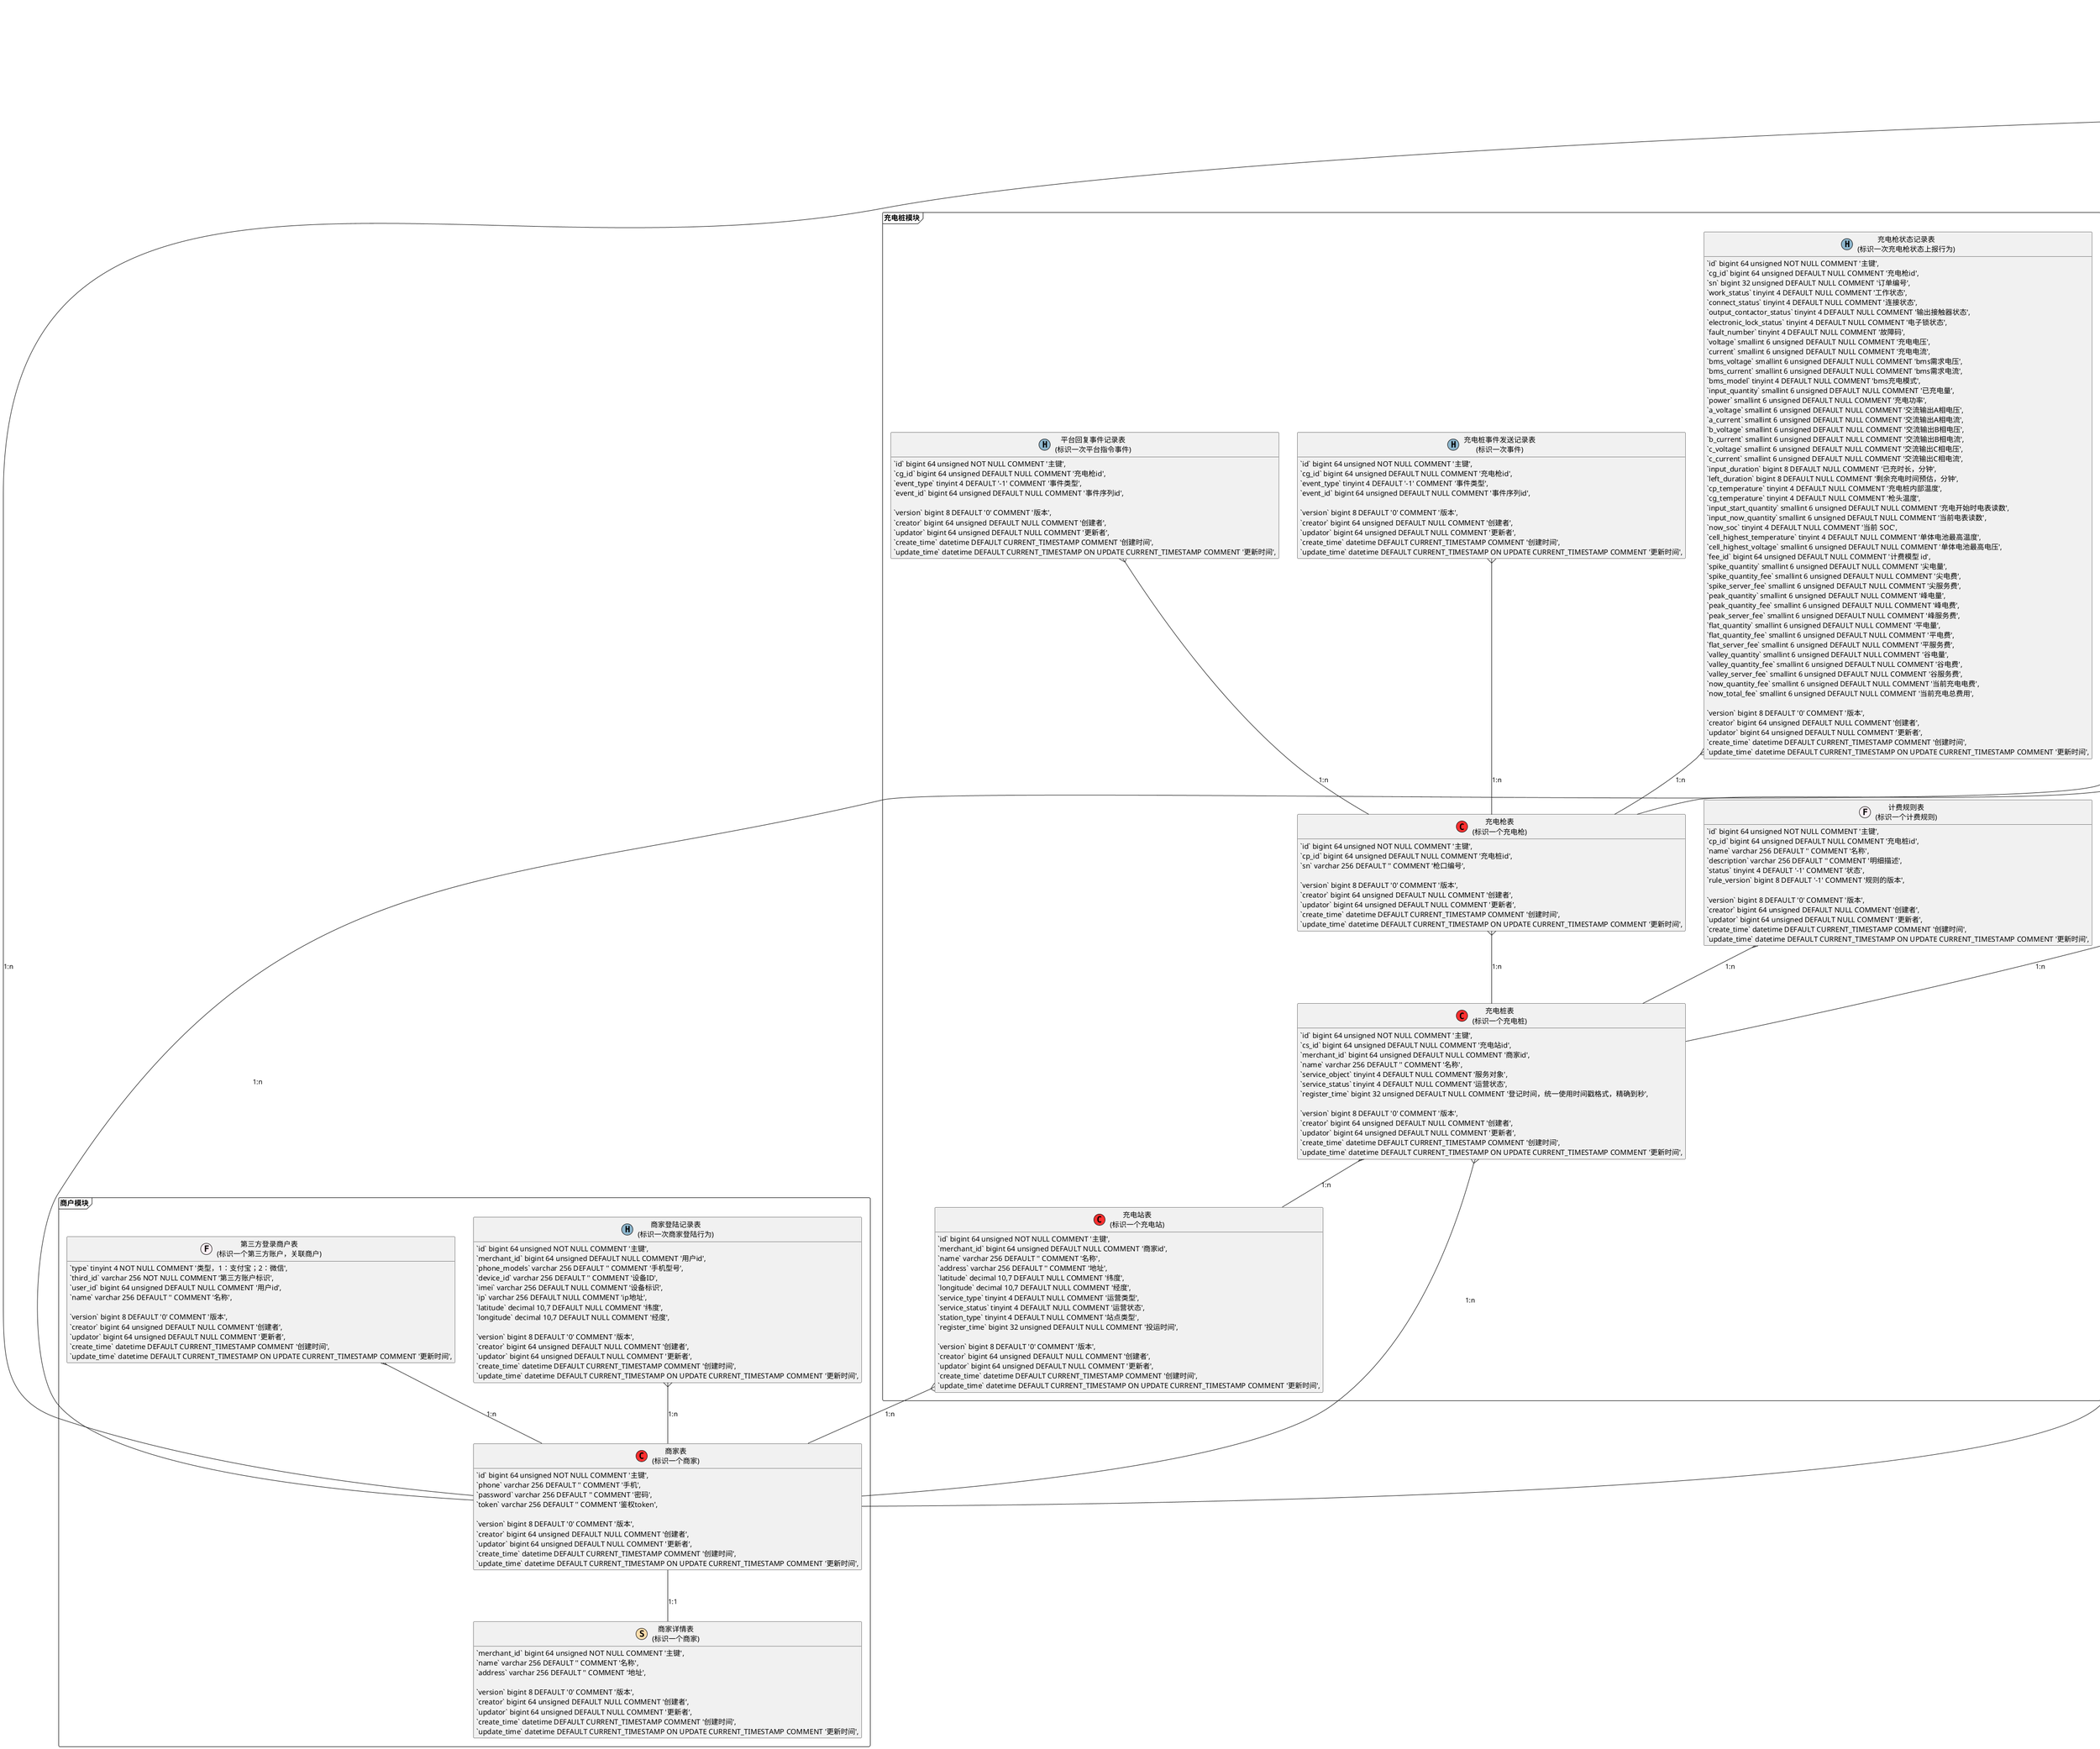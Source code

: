 @startuml

/'中心表'/
!define CenterTable(name,desc) class name as "desc" << (C,#FF3030) >>
/'子集表'/
!define SubsetTable(name,desc) class name as "desc" << (S,#FFDEAD) >>
/'子集-中心表'/
!define SubsetCenterTable(name,desc) class name as "desc" << (S,#FF3030) >>
/'功能表'/
!define FunctionTable(name,desc) class name as "desc" << (F,#FFF0F5) >>
/'关系表'/
!define RelationTable(name,desc) class name as "desc" << (R,#FAFAD2) >>

/'业务流程-中心表'/
!define BusinessCenterTable(name,desc) class name as "desc" << (B,#FF3030) >>
/'业务流程表'/
!define BusinessTable(name,desc) class name as "desc" << (B,#AB82FF) >>
/'行为表'/
!define BehaviourRecordTable(name,desc) class name as "desc" << (H,#8DB6CD) >>
/'验证表'/
!define VerificationTable(name,desc) class name as "desc" << (V,#B5B5B5) >>



!define varchar(x) varchar x
!define tinyint(x) tinyint x
!define smallint(x) smallint x
!define mediumint(x) mediumint x
!define int(x) bigint x
!define bigint(x) bigint x
!define decimal(x,y) decimal x,y

hide methods
hide stereotypes

package 充电桩模块 <<Frame>> {
    CenterTable(charge_gun, "充电枪表\n(标识一个充电枪)"){
        `id` bigint(64) unsigned NOT NULL COMMENT '主键',
        `cp_id` bigint(64) unsigned DEFAULT NULL COMMENT '充电桩id',
        `sn` varchar(256) DEFAULT '' COMMENT '枪口编号',

        `version` int(8) DEFAULT '0' COMMENT '版本',
        `creator` bigint(64) unsigned DEFAULT NULL COMMENT '创建者',
        `updator` bigint(64) unsigned DEFAULT NULL COMMENT '更新者',
        `create_time` datetime DEFAULT CURRENT_TIMESTAMP COMMENT '创建时间',
        `update_time` datetime DEFAULT CURRENT_TIMESTAMP ON UPDATE CURRENT_TIMESTAMP COMMENT '更新时间',
        PRIMARY KEY (`id`)
    }

    FunctionTable(fee_rule, "计费规则表\n(标识一个计费规则)"){
        `id` bigint(64) unsigned NOT NULL COMMENT '主键',
        `cp_id` bigint(64) unsigned DEFAULT NULL COMMENT '充电桩id',
        `name` varchar(256) DEFAULT '' COMMENT '名称',
        `description` varchar(256) DEFAULT '' COMMENT '明细描述',
        `status` tinyint(4) DEFAULT '-1' COMMENT '状态',
        `rule_version` int(8) DEFAULT '-1' COMMENT '规则的版本',

        `version` int(8) DEFAULT '0' COMMENT '版本',
        `creator` bigint(64) unsigned DEFAULT NULL COMMENT '创建者',
        `updator` bigint(64) unsigned DEFAULT NULL COMMENT '更新者',
        `create_time` datetime DEFAULT CURRENT_TIMESTAMP COMMENT '创建时间',
        `update_time` datetime DEFAULT CURRENT_TIMESTAMP ON UPDATE CURRENT_TIMESTAMP COMMENT '更新时间',
        PRIMARY KEY (`id`)
    }

    BehaviourRecordTable(cg_event_record, "充电桩事件发送记录表\n(标识一次事件)"){
        `id` bigint(64) unsigned NOT NULL COMMENT '主键',
        `cg_id` bigint(64) unsigned DEFAULT NULL COMMENT '充电枪id',
        `event_type` tinyint(4) DEFAULT '-1' COMMENT '事件类型',
        `event_id` bigint(64) unsigned DEFAULT NULL COMMENT '事件序列id',

        `version` int(8) DEFAULT '0' COMMENT '版本',
        `creator` bigint(64) unsigned DEFAULT NULL COMMENT '创建者',
        `updator` bigint(64) unsigned DEFAULT NULL COMMENT '更新者',
        `create_time` datetime DEFAULT CURRENT_TIMESTAMP COMMENT '创建时间',
        `update_time` datetime DEFAULT CURRENT_TIMESTAMP ON UPDATE CURRENT_TIMESTAMP COMMENT '更新时间',
        PRIMARY KEY (`id`)
    }

    BehaviourRecordTable(cg_server_event_record, "平台回复事件记录表\n(标识一次平台指令事件)"){
        `id` bigint(64) unsigned NOT NULL COMMENT '主键',
        `cg_id` bigint(64) unsigned DEFAULT NULL COMMENT '充电枪id',
        `event_type` tinyint(4) DEFAULT '-1' COMMENT '事件类型',
        `event_id` bigint(64) unsigned DEFAULT NULL COMMENT '事件序列id',

        `version` int(8) DEFAULT '0' COMMENT '版本',
        `creator` bigint(64) unsigned DEFAULT NULL COMMENT '创建者',
        `updator` bigint(64) unsigned DEFAULT NULL COMMENT '更新者',
        `create_time` datetime DEFAULT CURRENT_TIMESTAMP COMMENT '创建时间',
        `update_time` datetime DEFAULT CURRENT_TIMESTAMP ON UPDATE CURRENT_TIMESTAMP COMMENT '更新时间',
        PRIMARY KEY (`id`)
    }

    BehaviourRecordTable(cg_status, "充电枪状态记录表\n(标识一次充电枪状态上报行为)"){
        `id` bigint(64) unsigned NOT NULL COMMENT '主键',
        `cg_id` bigint(64) unsigned DEFAULT NULL COMMENT '充电枪id',
        `sn` bigint(32) unsigned DEFAULT NULL COMMENT '订单编号',
        `work_status` tinyint(4) DEFAULT NULL COMMENT '工作状态',
        `connect_status` tinyint(4) DEFAULT NULL COMMENT '连接状态',
        `output_contactor_status` tinyint(4) DEFAULT NULL COMMENT '输出接触器状态',
        `electronic_lock_status` tinyint(4) DEFAULT NULL COMMENT '电子锁状态',
        `fault_number` tinyint(4) DEFAULT NULL COMMENT '故障码',
        `voltage` smallint(6) unsigned DEFAULT NULL COMMENT '充电电压',
        `current` smallint(6) unsigned DEFAULT NULL COMMENT '充电电流',
        `bms_voltage` smallint(6) unsigned DEFAULT NULL COMMENT 'bms需求电压',
        `bms_current` smallint(6) unsigned DEFAULT NULL COMMENT 'bms需求电流',
        `bms_model` tinyint(4) DEFAULT NULL COMMENT 'bms充电模式',
        `input_quantity` smallint(6) unsigned DEFAULT NULL COMMENT '已充电量',
        `power` smallint(6) unsigned DEFAULT NULL COMMENT '充电功率',
        `a_voltage` smallint(6) unsigned DEFAULT NULL COMMENT '交流输出A相电压',
        `a_current` smallint(6) unsigned DEFAULT NULL COMMENT '交流输出A相电流',
        `b_voltage` smallint(6) unsigned DEFAULT NULL COMMENT '交流输出B相电压',
        `b_current` smallint(6) unsigned DEFAULT NULL COMMENT '交流输出B相电流',
        `c_voltage` smallint(6) unsigned DEFAULT NULL COMMENT '交流输出C相电压',
        `c_current` smallint(6) unsigned DEFAULT NULL COMMENT '交流输出C相电流',
        `input_duration` int(8) DEFAULT NULL COMMENT '已充时长，分钟',
        `left_duration` int(8) DEFAULT NULL COMMENT '剩余充电时间预估，分钟',
        `cp_temperature` tinyint(4) DEFAULT NULL COMMENT '充电桩内部温度',
        `cg_temperature` tinyint(4) DEFAULT NULL COMMENT '枪头温度',
        `input_start_quantity` smallint(6) unsigned DEFAULT NULL COMMENT '充电开始时电表读数',
        `input_now_quantity` smallint(6) unsigned DEFAULT NULL COMMENT '当前电表读数',
        `now_soc` tinyint(4) DEFAULT NULL COMMENT '当前 SOC',
        `cell_highest_temperature` tinyint(4) DEFAULT NULL COMMENT '单体电池最高温度',
        `cell_highest_voltage` smallint(6) unsigned DEFAULT NULL COMMENT '单体电池最高电压',
        `fee_id` bigint(64) unsigned DEFAULT NULL COMMENT '计费模型 id',
        `spike_quantity` smallint(6) unsigned DEFAULT NULL COMMENT '尖电量',
        `spike_quantity_fee` smallint(6) unsigned DEFAULT NULL COMMENT '尖电费',
        `spike_server_fee` smallint(6) unsigned DEFAULT NULL COMMENT '尖服务费',
        `peak_quantity` smallint(6) unsigned DEFAULT NULL COMMENT '峰电量',
        `peak_quantity_fee` smallint(6) unsigned DEFAULT NULL COMMENT '峰电费',
        `peak_server_fee` smallint(6) unsigned DEFAULT NULL COMMENT '峰服务费',
        `flat_quantity` smallint(6) unsigned DEFAULT NULL COMMENT '平电量',
        `flat_quantity_fee` smallint(6) unsigned DEFAULT NULL COMMENT '平电费',
        `flat_server_fee` smallint(6) unsigned DEFAULT NULL COMMENT '平服务费',
        `valley_quantity` smallint(6) unsigned DEFAULT NULL COMMENT '谷电量',
        `valley_quantity_fee` smallint(6) unsigned DEFAULT NULL COMMENT '谷电费',
        `valley_server_fee` smallint(6) unsigned DEFAULT NULL COMMENT '谷服务费',
        `now_quantity_fee` smallint(6) unsigned DEFAULT NULL COMMENT '当前充电电费',
        `now_total_fee` smallint(6) unsigned DEFAULT NULL COMMENT '当前充电总费用',

        `version` int(8) DEFAULT '0' COMMENT '版本',
        `creator` bigint(64) unsigned DEFAULT NULL COMMENT '创建者',
        `updator` bigint(64) unsigned DEFAULT NULL COMMENT '更新者',
        `create_time` datetime DEFAULT CURRENT_TIMESTAMP COMMENT '创建时间',
        `update_time` datetime DEFAULT CURRENT_TIMESTAMP ON UPDATE CURRENT_TIMESTAMP COMMENT '更新时间',
        PRIMARY KEY (`id`)
    }

    CenterTable(charge_pile, "充电桩表\n(标识一个充电桩)"){
        `id` bigint(64) unsigned NOT NULL COMMENT '主键',
        `cs_id` bigint(64) unsigned DEFAULT NULL COMMENT '充电站id',
        `merchant_id` bigint(64) unsigned DEFAULT NULL COMMENT '商家id',
        `name` varchar(256) DEFAULT '' COMMENT '名称',
        `service_object` tinyint(4) DEFAULT NULL COMMENT '服务对象',
        `service_status` tinyint(4) DEFAULT NULL COMMENT '运营状态',
        `register_time` int(32) unsigned DEFAULT NULL COMMENT '登记时间，统一使用时间戳格式，精确到秒',

        `version` int(8) DEFAULT '0' COMMENT '版本',
        `creator` bigint(64) unsigned DEFAULT NULL COMMENT '创建者',
        `updator` bigint(64) unsigned DEFAULT NULL COMMENT '更新者',
        `create_time` datetime DEFAULT CURRENT_TIMESTAMP COMMENT '创建时间',
        `update_time` datetime DEFAULT CURRENT_TIMESTAMP ON UPDATE CURRENT_TIMESTAMP COMMENT '更新时间',
        PRIMARY KEY (`id`)
    }


    CenterTable(charge_station, "充电站表\n(标识一个充电站)"){
        `id` bigint(64) unsigned NOT NULL COMMENT '主键',
        `merchant_id` bigint(64) unsigned DEFAULT NULL COMMENT '商家id',
        `name` varchar(256) DEFAULT '' COMMENT '名称',
        `address` varchar(256) DEFAULT '' COMMENT '地址',
        `latitude` decimal(10,7) DEFAULT NULL COMMENT '纬度',
        `longitude` decimal(10,7) DEFAULT NULL COMMENT '经度',
        `service_type` tinyint(4) DEFAULT NULL COMMENT '运营类型',
        `service_status` tinyint(4) DEFAULT NULL COMMENT '运营状态',
        `station_type` tinyint(4) DEFAULT NULL COMMENT '站点类型',
        `register_time` int(32) unsigned DEFAULT NULL COMMENT '投运时间',

        `version` int(8) DEFAULT '0' COMMENT '版本',
        `creator` bigint(64) unsigned DEFAULT NULL COMMENT '创建者',
        `updator` bigint(64) unsigned DEFAULT NULL COMMENT '更新者',
        `create_time` datetime DEFAULT CURRENT_TIMESTAMP COMMENT '创建时间',
        `update_time` datetime DEFAULT CURRENT_TIMESTAMP ON UPDATE CURRENT_TIMESTAMP COMMENT '更新时间',
        PRIMARY KEY (`id`)
    }
}



package 商户模块 <<Frame>> {
    CenterTable(merchant, "商家表\n(标识一个商家)"){
        `id` bigint(64) unsigned NOT NULL COMMENT '主键',
        `phone` varchar(256) DEFAULT '' COMMENT '手机',
        `password` varchar(256) DEFAULT '' COMMENT '密码',
        `token` varchar(256) DEFAULT '' COMMENT '鉴权token',

        `version` int(8) DEFAULT '0' COMMENT '版本',
        `creator` bigint(64) unsigned DEFAULT NULL COMMENT '创建者',
        `updator` bigint(64) unsigned DEFAULT NULL COMMENT '更新者',
        `create_time` datetime DEFAULT CURRENT_TIMESTAMP COMMENT '创建时间',
        `update_time` datetime DEFAULT CURRENT_TIMESTAMP ON UPDATE CURRENT_TIMESTAMP COMMENT '更新时间',
        PRIMARY KEY (`id`)
    }

    SubsetTable(merchant_detail, "商家详情表\n(标识一个商家)"){
        `merchant_id` bigint(64) unsigned NOT NULL COMMENT '主键',
        `name` varchar(256) DEFAULT '' COMMENT '名称',
        `address` varchar(256) DEFAULT '' COMMENT '地址',

        `version` int(8) DEFAULT '0' COMMENT '版本',
        `creator` bigint(64) unsigned DEFAULT NULL COMMENT '创建者',
        `updator` bigint(64) unsigned DEFAULT NULL COMMENT '更新者',
        `create_time` datetime DEFAULT CURRENT_TIMESTAMP COMMENT '创建时间',
        `update_time` datetime DEFAULT CURRENT_TIMESTAMP ON UPDATE CURRENT_TIMESTAMP COMMENT '更新时间',
        PRIMARY KEY (`merchant_id`)
    }

    BehaviourRecordTable(merchant_login_record, "商家登陆记录表\n(标识一次商家登陆行为)"){
        `id` bigint(64) unsigned NOT NULL COMMENT '主键',
        `merchant_id` bigint(64) unsigned DEFAULT NULL COMMENT '用户id',
        `phone_models` varchar(256) DEFAULT '' COMMENT '手机型号',
        `device_id` varchar(256) DEFAULT '' COMMENT '设备ID',
        `imei` varchar(256) DEFAULT NULL COMMENT '设备标识',
        `ip` varchar(256) DEFAULT NULL COMMENT 'ip地址',
        `latitude` decimal(10,7) DEFAULT NULL COMMENT '纬度',
        `longitude` decimal(10,7) DEFAULT NULL COMMENT '经度',

        `version` int(8) DEFAULT '0' COMMENT '版本',
        `creator` bigint(64) unsigned DEFAULT NULL COMMENT '创建者',
        `updator` bigint(64) unsigned DEFAULT NULL COMMENT '更新者',
        `create_time` datetime DEFAULT CURRENT_TIMESTAMP COMMENT '创建时间',
        `update_time` datetime DEFAULT CURRENT_TIMESTAMP ON UPDATE CURRENT_TIMESTAMP COMMENT '更新时间',
        PRIMARY KEY (`id`)
    }

    FunctionTable(merchant_third, "第三方登录商户表\n(标识一个第三方账户，关联商户)"){
        `type` tinyint(4) NOT NULL COMMENT '类型，1：支付宝；2：微信',
        `third_id` varchar(256) NOT NULL COMMENT '第三方账户标识',
        `user_id` bigint(64) unsigned DEFAULT NULL COMMENT '用户id',
        `name` varchar(256) DEFAULT '' COMMENT '名称',

        `version` int(8) DEFAULT '0' COMMENT '版本',
        `creator` bigint(64) unsigned DEFAULT NULL COMMENT '创建者',
        `updator` bigint(64) unsigned DEFAULT NULL COMMENT '更新者',
        `create_time` datetime DEFAULT CURRENT_TIMESTAMP COMMENT '创建时间',
        `update_time` datetime DEFAULT CURRENT_TIMESTAMP ON UPDATE CURRENT_TIMESTAMP COMMENT '更新时间',
        PRIMARY KEY (`type`,`third_id`)
    }
}

package 用户模块 <<Frame>> {
    CenterTable(user, "用户表\n(标识一个用户)"){
        `id` bigint(64) unsigned NOT NULL COMMENT '主键',
        `type` tinyint(4) DEFAULT '-1' COMMENT '用户类型,0:个人用户；1：企业用户；-1：未知',
        `phone` varchar(256) DEFAULT '' COMMENT '手机',
        `password` varchar(256) DEFAULT '' COMMENT '密码',
        `status` tinyint(4) DEFAULT NULL COMMENT '状态',
        `token` varchar(256) DEFAULT '' COMMENT '鉴权token',

        `version` int(8) DEFAULT '0' COMMENT '版本',
        `creator` bigint(64) unsigned DEFAULT NULL COMMENT '创建者',
        `updator` bigint(64) unsigned DEFAULT NULL COMMENT '更新者',
        `create_time` datetime DEFAULT CURRENT_TIMESTAMP COMMENT '创建时间',
        `update_time` datetime DEFAULT CURRENT_TIMESTAMP ON UPDATE CURRENT_TIMESTAMP COMMENT '更新时间',
        PRIMARY KEY (`id`)
    }

    SubsetTable(user_detail, "用户详情表\n(标识一个用户)"){
        `user_id` bigint(64) unsigned NOT NULL COMMENT '主键，等同于user表的id',
        `group_id` bigint(64) unsigned DEFAULT NULL COMMENT '团体所属',
        `name` varchar(256) DEFAULT '' COMMENT '姓名、企业名',
        `nick_name` varchar(256) DEFAULT '' COMMENT '昵称',
        `id_number` varchar(256) DEFAULT '' COMMENT '身份证号',
        `sex` tinyint(4) DEFAULT '-1' COMMENT '性别,0:女；1：男；-1：未知',

        `version` int(8) DEFAULT '0' COMMENT '版本',
        `creator` bigint(64) unsigned DEFAULT NULL COMMENT '创建者',
        `updator` bigint(64) unsigned DEFAULT NULL COMMENT '更新者',
        `create_time` datetime DEFAULT CURRENT_TIMESTAMP COMMENT '创建时间',
        `update_time` datetime DEFAULT CURRENT_TIMESTAMP ON UPDATE CURRENT_TIMESTAMP COMMENT '更新时间',
        PRIMARY KEY (`user_id`)
    }

    FunctionTable(user_third, "第三方登录用户表\n(标识一个第三方账户，关联用户)"){
        `type` tinyint(4) NOT NULL COMMENT '类型，1：支付宝；2：微信',
        `third_id` varchar(256) NOT NULL COMMENT '第三方账户标识',
        `user_id` bigint(64) unsigned DEFAULT NULL COMMENT '用户id',
        `name` varchar(256) DEFAULT NULL COMMENT '第三方账户姓名',

        `version` int(8) DEFAULT '0' COMMENT '版本',
        `creator` bigint(64) unsigned DEFAULT NULL COMMENT '创建者',
        `updator` bigint(64) unsigned DEFAULT NULL COMMENT '更新者',
        `create_time` datetime DEFAULT CURRENT_TIMESTAMP COMMENT '创建时间',
        `update_time` datetime DEFAULT CURRENT_TIMESTAMP ON UPDATE CURRENT_TIMESTAMP COMMENT '更新时间',
        PRIMARY KEY (`type`,`third_id`)
    }

    BehaviourRecordTable(user_login_record, "用户登陆记录表\n(标识一次用户登陆行为)"){
        `id` bigint(64) unsigned NOT NULL COMMENT '主键',
        `user_id` bigint(64) unsigned DEFAULT NULL COMMENT '用户id',
        `phone_models` varchar(256) DEFAULT '' COMMENT '手机型号',
        `device_id` varchar(256) DEFAULT '' COMMENT '设备ID',
        `imei` varchar(256) DEFAULT NULL COMMENT '设备标识',
        `ip` varchar(256) DEFAULT NULL COMMENT 'ip地址',
        `latitude` decimal(10,7) DEFAULT NULL COMMENT '纬度',
        `longitude` decimal(10,7) DEFAULT NULL COMMENT '经度',

        `version` int(8) DEFAULT '0' COMMENT '版本',
        `creator` bigint(64) unsigned DEFAULT NULL COMMENT '创建者',
        `updator` bigint(64) unsigned DEFAULT NULL COMMENT '更新者',
        `create_time` datetime DEFAULT CURRENT_TIMESTAMP COMMENT '创建时间',
        `update_time` datetime DEFAULT CURRENT_TIMESTAMP ON UPDATE CURRENT_TIMESTAMP COMMENT '更新时间',
        PRIMARY KEY (`id`)
    }

    CenterTable(car, "车辆表\n(标识一个车辆)"){
        `id` bigint(64) unsigned NOT NULL COMMENT '主键',
        `user_id` bigint(64) unsigned DEFAULT NULL COMMENT '用户id',
        `vin` varchar(256) DEFAULT '' COMMENT 'vin码',
        `license_number` varchar(256) DEFAULT '' COMMENT '车辆号码',
        `self_number` varchar(256) DEFAULT '' COMMENT '自编号',
        `brand` varchar(256) DEFAULT '' COMMENT '品牌',
        `category` varchar(256) DEFAULT '-1' COMMENT '车辆分类',

        `version` int(8) DEFAULT '0' COMMENT '版本',
        `creator` bigint(64) unsigned DEFAULT NULL COMMENT '创建者',
        `updator` bigint(64) unsigned DEFAULT NULL COMMENT '更新者',
        `create_time` datetime DEFAULT CURRENT_TIMESTAMP COMMENT '创建时间',
        `update_time` datetime DEFAULT CURRENT_TIMESTAMP ON UPDATE CURRENT_TIMESTAMP COMMENT '更新时间',
        PRIMARY KEY (`id`)
    }
}

package 订单模块 <<Frame>> {
    BusinessCenterTable(order, "订单表\n(标识一个订单)"){
        `id` bigint(64) unsigned NOT NULL COMMENT '主键',
        `status` tinyint(4) DEFAULT '-1' COMMENT ' 0：创建，如果创建即确认，此状态则作为保留状态；
                                                    10：订单已确认，平台将会激活充电枪；
                                                    11：订单已作废，订单创建后，用户在进行充电前主动取消，如果创建即确认，此状态则作为保留状态；
                                                    12：订单已完成，成功的订单完结状态。
                                                    13：订单失败完成，充电失败、没有成功支付或其他原因而需要完结的订单；
                                                    20：充电中，如果不显示此状态，此状态可作为保留状态；
                                                    21：充电成功，充电已完成，尚未支付；
                                                    22：充电失败；
                                                    30：已支付；
                                                    31：支付失败； ',
        `sn` bigint(32) unsigned DEFAULT NULL COMMENT '订单编号',
        `user_id` bigint(64) unsigned DEFAULT NULL COMMENT '用户id',
        `merchant_id` bigint(64) unsigned DEFAULT NULL COMMENT '商户id',
        `cg_id` bigint(64) unsigned DEFAULT NULL COMMENT '充电枪id',
        `money` decimal(10,2) DEFAULT NULL COMMENT '金额',

        `version` int(8) DEFAULT '0' COMMENT '版本',
        `creator` bigint(64) unsigned DEFAULT NULL COMMENT '创建者',
        `updator` bigint(64) unsigned DEFAULT NULL COMMENT '更新者',
        `create_time` datetime DEFAULT CURRENT_TIMESTAMP COMMENT '创建时间',
        `update_time` datetime DEFAULT CURRENT_TIMESTAMP ON UPDATE CURRENT_TIMESTAMP COMMENT '更新时间',
         PRIMARY KEY (`id`)
    }

    SubsetTable(order_detail, "订单详情表\n(标识一个订单)"){
         `order_id` bigint(64) unsigned NOT NULL COMMENT '主键',
         `cp_id` bigint(64) unsigned DEFAULT NULL COMMENT '充电桩id',
         `car_id` bigint(64) unsigned DEFAULT NULL COMMENT '车辆id',

         `version` int(8) DEFAULT '0' COMMENT '版本',
         `creator` bigint(64) unsigned DEFAULT NULL COMMENT '创建者',
         `updator` bigint(64) unsigned DEFAULT NULL COMMENT '更新者',
         `create_time` datetime DEFAULT CURRENT_TIMESTAMP COMMENT '创建时间',
         `update_time` datetime DEFAULT CURRENT_TIMESTAMP ON UPDATE CURRENT_TIMESTAMP COMMENT '更新时间',
         PRIMARY KEY (`order_id`)
    }
}


package 支付模块 <<Frame>> {

    BehaviourRecordTable(pay_record, "支付记录表\n(标识一次支付行为)"){
         `id` bigint(64) unsigned NOT NULL COMMENT '主键',
         `user_id` bigint(64) unsigned DEFAULT NULL COMMENT '用户id',
         `order_id` bigint(64) unsigned DEFAULT NULL COMMENT '订单id',
         `money` decimal(10,2) DEFAULT NULL COMMENT '金额',
         `type` tinyint(4) DEFAULT '-1' COMMENT '支付类型；0：微信；1：支付宝；2：账户余额支付',
         `sn_third` varchar(256) DEFAULT '' COMMENT '第三方流水标识；如果是余额支付；则为balance_pay_record表的sn字段',
         `status` tinyint(4) DEFAULT '-1' COMMENT '状态；0：支付失败；1：支付成功',

         `version` int(8) DEFAULT '0' COMMENT '版本',
         `creator` bigint(64) unsigned DEFAULT NULL COMMENT '创建者',
         `updator` bigint(64) unsigned DEFAULT NULL COMMENT '更新者',
         `create_time` datetime DEFAULT CURRENT_TIMESTAMP COMMENT '创建时间',
         `update_time` datetime DEFAULT CURRENT_TIMESTAMP ON UPDATE CURRENT_TIMESTAMP COMMENT '更新时间',
         PRIMARY KEY (`id`)
    }

    SubsetCenterTable(wallet, "用户钱包表\n(标识一个用户钱包)"){
        `user_id` bigint(64) unsigned NOT NULL COMMENT '主键，用户id',
        `money` decimal(10,2) DEFAULT NULL COMMENT '账户余额',
        `status` tinyint(4) DEFAULT NULL COMMENT '状态',

        `version` int(8) DEFAULT '0' COMMENT '版本',
        `creator` bigint(64) unsigned DEFAULT NULL COMMENT '创建者',
        `updator` bigint(64) unsigned DEFAULT NULL COMMENT '更新者',
        `create_time` datetime DEFAULT CURRENT_TIMESTAMP COMMENT '创建时间',
        `update_time` datetime DEFAULT CURRENT_TIMESTAMP ON UPDATE CURRENT_TIMESTAMP COMMENT '更新时间',
        PRIMARY KEY (`user_id`)
    }

    BehaviourRecordTable(deposit_record, "充值记录表\n(标识一次充值行为)"){
        `id` bigint(64) unsigned NOT NULL COMMENT '主键',
        `user_id` bigint(64) unsigned DEFAULT NULL COMMENT '用户id,钱包id',
        `money` decimal(10,2) DEFAULT NULL COMMENT '金额',
        `type` tinyint(4) DEFAULT '-1' COMMENT '支付类型；0：微信；1：支付宝',
        `sn` varchar(256) DEFAULT '' COMMENT '第三方流水标识',
        `status` tinyint(4) DEFAULT '-1' COMMENT '状态；0：充值失败；1：充值成功',

        `version` int(8) DEFAULT '0' COMMENT '版本',
        `creator` bigint(64) unsigned DEFAULT NULL COMMENT '创建者',
        `updator` bigint(64) unsigned DEFAULT NULL COMMENT '更新者',
        `create_time` datetime DEFAULT CURRENT_TIMESTAMP COMMENT '创建时间',
        `update_time` datetime DEFAULT CURRENT_TIMESTAMP ON UPDATE CURRENT_TIMESTAMP COMMENT '更新时间',
        PRIMARY KEY (`id`)
    }

    BehaviourRecordTable(balance_pay_record, "余额支付记录表\n(标识一次通过余额支付的行为)"){
        `id` bigint(64) unsigned NOT NULL COMMENT '主键',
        `user_id` bigint(64) unsigned DEFAULT NULL COMMENT '用户id,钱包id',
        `money` decimal(10,2) DEFAULT NULL COMMENT '金额',
        `sn` varchar(256) DEFAULT '' COMMENT '流水号',
        `status` tinyint(4) DEFAULT '-1' COMMENT '状态；0：支付失败；1：支付成功',

        `version` int(8) DEFAULT '0' COMMENT '版本',
        `creator` bigint(64) unsigned DEFAULT NULL COMMENT '创建者',
        `updator` bigint(64) unsigned DEFAULT NULL COMMENT '更新者',
        `create_time` datetime DEFAULT CURRENT_TIMESTAMP COMMENT '创建时间',
        `update_time` datetime DEFAULT CURRENT_TIMESTAMP ON UPDATE CURRENT_TIMESTAMP COMMENT '更新时间',
        PRIMARY KEY (`id`)
    }

  BehaviourRecordTable(withdraw_record, "提现记录表\n(标识一次商家提现行为)"){
      `id` bigint(64) unsigned NOT NULL COMMENT '主键',
      `merchant_id` bigint(64) unsigned DEFAULT NULL COMMENT '商户id,钱包id',
      `money` decimal(10,2) DEFAULT NULL COMMENT '金额',
      `type` tinyint(4) DEFAULT '-1' COMMENT '支付类型；0：微信；1：支付宝',
      `sn_third` varchar(256) DEFAULT '' COMMENT '第三方流水标识',
      `status` tinyint(4) DEFAULT '-1' COMMENT '状态；0：提现失败；1：提现成功',

      `version` int(8) DEFAULT '0' COMMENT '版本',
      `creator` bigint(64) unsigned DEFAULT NULL COMMENT '创建者',
      `updator` bigint(64) unsigned DEFAULT NULL COMMENT '更新者',
      `create_time` datetime DEFAULT CURRENT_TIMESTAMP COMMENT '创建时间',
      `update_time` datetime DEFAULT CURRENT_TIMESTAMP ON UPDATE CURRENT_TIMESTAMP COMMENT '更新时间',
      PRIMARY KEY (`id`)
  }

  SubsetCenterTable(merchant_wallet, "商户钱包表\n(标识一个商户钱包，用来记录商户的账户余额)"){
      `merchant_id` bigint(64) unsigned NOT NULL COMMENT '主键，商户id',
      `money` decimal(10,2) DEFAULT NULL COMMENT '账户余额',
      `status` tinyint(4) DEFAULT NULL COMMENT '状态',

      `version` int(8) DEFAULT '0' COMMENT '版本',
      `creator` bigint(64) unsigned DEFAULT NULL COMMENT '创建者',
      `updator` bigint(64) unsigned DEFAULT NULL COMMENT '更新者',
      `create_time` datetime DEFAULT CURRENT_TIMESTAMP COMMENT '创建时间',
      `update_time` datetime DEFAULT CURRENT_TIMESTAMP ON UPDATE CURRENT_TIMESTAMP COMMENT '更新时间',
      PRIMARY KEY (`merchant_id`)
  }
}



/'用户'/
user -- user_detail : 1:1
user_third }-- user : 1:n
user_login_record }-- user : 1:n

/'商家'/
merchant -- merchant_detail : 1:1
merchant_third }-- merchant : 1:n
merchant_login_record }-- merchant : 1:n

/'商户钱包'/
merchant_wallet -- merchant : 1:1

/'提现'/
withdraw_record }-- merchant : 1:n
withdraw_record }-- merchant_wallet : 1:n

/'订单'/
order -- order_detail : 1:1
order }-- user : 1:n
order }-- merchant : 1:n /'充电桩商家有可能变动，所以，订单记录下单时的商家'/
order }-- charge_gun : 1:n
order_detail }-- charge_pile : 1:n
order_detail }-- car : 1:n

/'支付'/
pay_record }-- order : 1:n
pay_record }-- user : 1:n
pay_record }-- balance_pay_record : 1:1

/'钱包'/
wallet -- user : 1:1

/'充值'/
deposit_record }-- user : 1:n
deposit_record }-- wallet : 1:n

/'余额支付'/
balance_pay_record }-- user : 1:n
balance_pay_record }-- wallet : 1:n

/'充电站'/
charge_station }-- merchant : 1:n

/'充电桩'/
charge_pile }-- charge_station : 1:n
charge_pile }-- merchant : 1:n

/'充电枪'/
charge_gun }-- charge_pile : 1:n
cg_status }-- charge_gun : 1:n
cg_event_record }-- charge_gun : 1:n
cg_server_event_record }-- charge_gun : 1:n

/'车辆'/
car }-- user : 1:n

/'计费规则'/
fee_rule }-- charge_pile : 1:n




/'

用户注册改动的表
user
user_detail
如果是第三方注册：
    user_third

用户登陆改动的表
user
user_login_record

用户扫码充电改动的表
order
order_detail


用户支付改动的表
order
pay_record
如果是余额支付：
    balance_pay_record
    wallet

用户支充值改动的表
deposit_record
wallet

用户创建订单改动的表
order

订单状态：
0：创建，如果创建即确认，此状态则作为保留状态；
10：订单已确认，平台将会激活充电枪；
11：订单已作废，订单创建后，用户在进行充电前主动取消，如果创建即确认，此状态则作为保留状态；
12：订单已完成，成功的订单完结状态。
13：订单失败完成，充电失败、没有成功支付或其他原因而需要完结的订单；
20：充电中，如果不显示此状态，此状态可作为保留状态；
21：充电成功，充电已完成，尚未支付；
22：充电失败；
30：已支付；
31：支付失败；




'/





@enduml